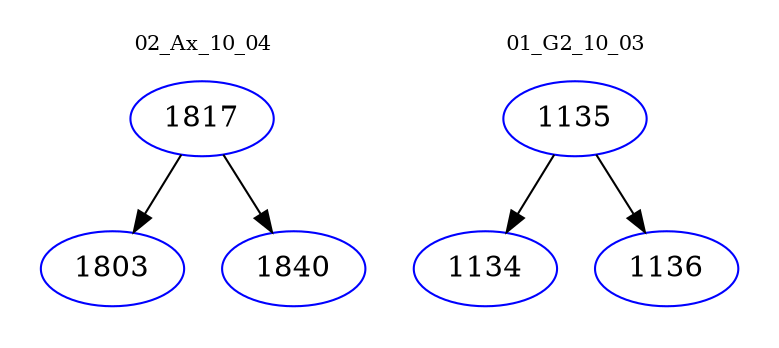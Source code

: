 digraph{
subgraph cluster_0 {
color = white
label = "02_Ax_10_04";
fontsize=10;
T0_1817 [label="1817", color="blue"]
T0_1817 -> T0_1803 [color="black"]
T0_1803 [label="1803", color="blue"]
T0_1817 -> T0_1840 [color="black"]
T0_1840 [label="1840", color="blue"]
}
subgraph cluster_1 {
color = white
label = "01_G2_10_03";
fontsize=10;
T1_1135 [label="1135", color="blue"]
T1_1135 -> T1_1134 [color="black"]
T1_1134 [label="1134", color="blue"]
T1_1135 -> T1_1136 [color="black"]
T1_1136 [label="1136", color="blue"]
}
}

